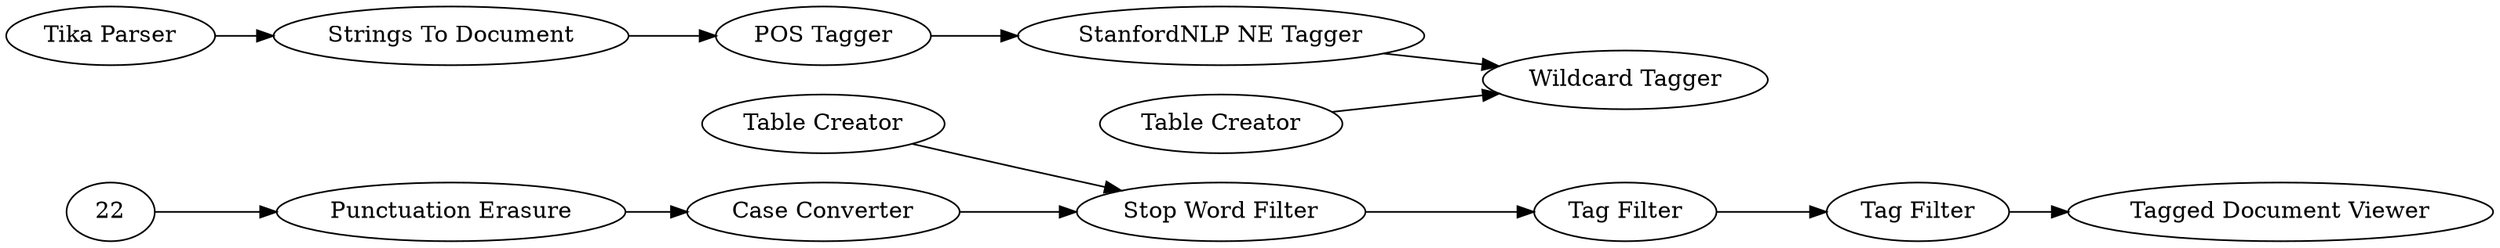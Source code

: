 digraph {
	12 [label="Punctuation Erasure"]
	15 [label="Stop Word Filter"]
	16 [label="Case Converter"]
	17 [label="Tag Filter"]
	18 [label="Tagged Document Viewer"]
	19 [label="Table Creator"]
	20 [label="Tag Filter"]
	4 [label="Tika Parser"]
	5 [label="Strings To Document"]
	7 [label="POS Tagger"]
	9 [label="StanfordNLP NE Tagger"]
	10 [label="Wildcard Tagger"]
	11 [label="Table Creator"]
	4 -> 5
	5 -> 7
	7 -> 9
	9 -> 10
	11 -> 10
	12 -> 16
	15 -> 17
	16 -> 15
	17 -> 20
	19 -> 15
	20 -> 18
	22 -> 12
	rankdir=LR
}
